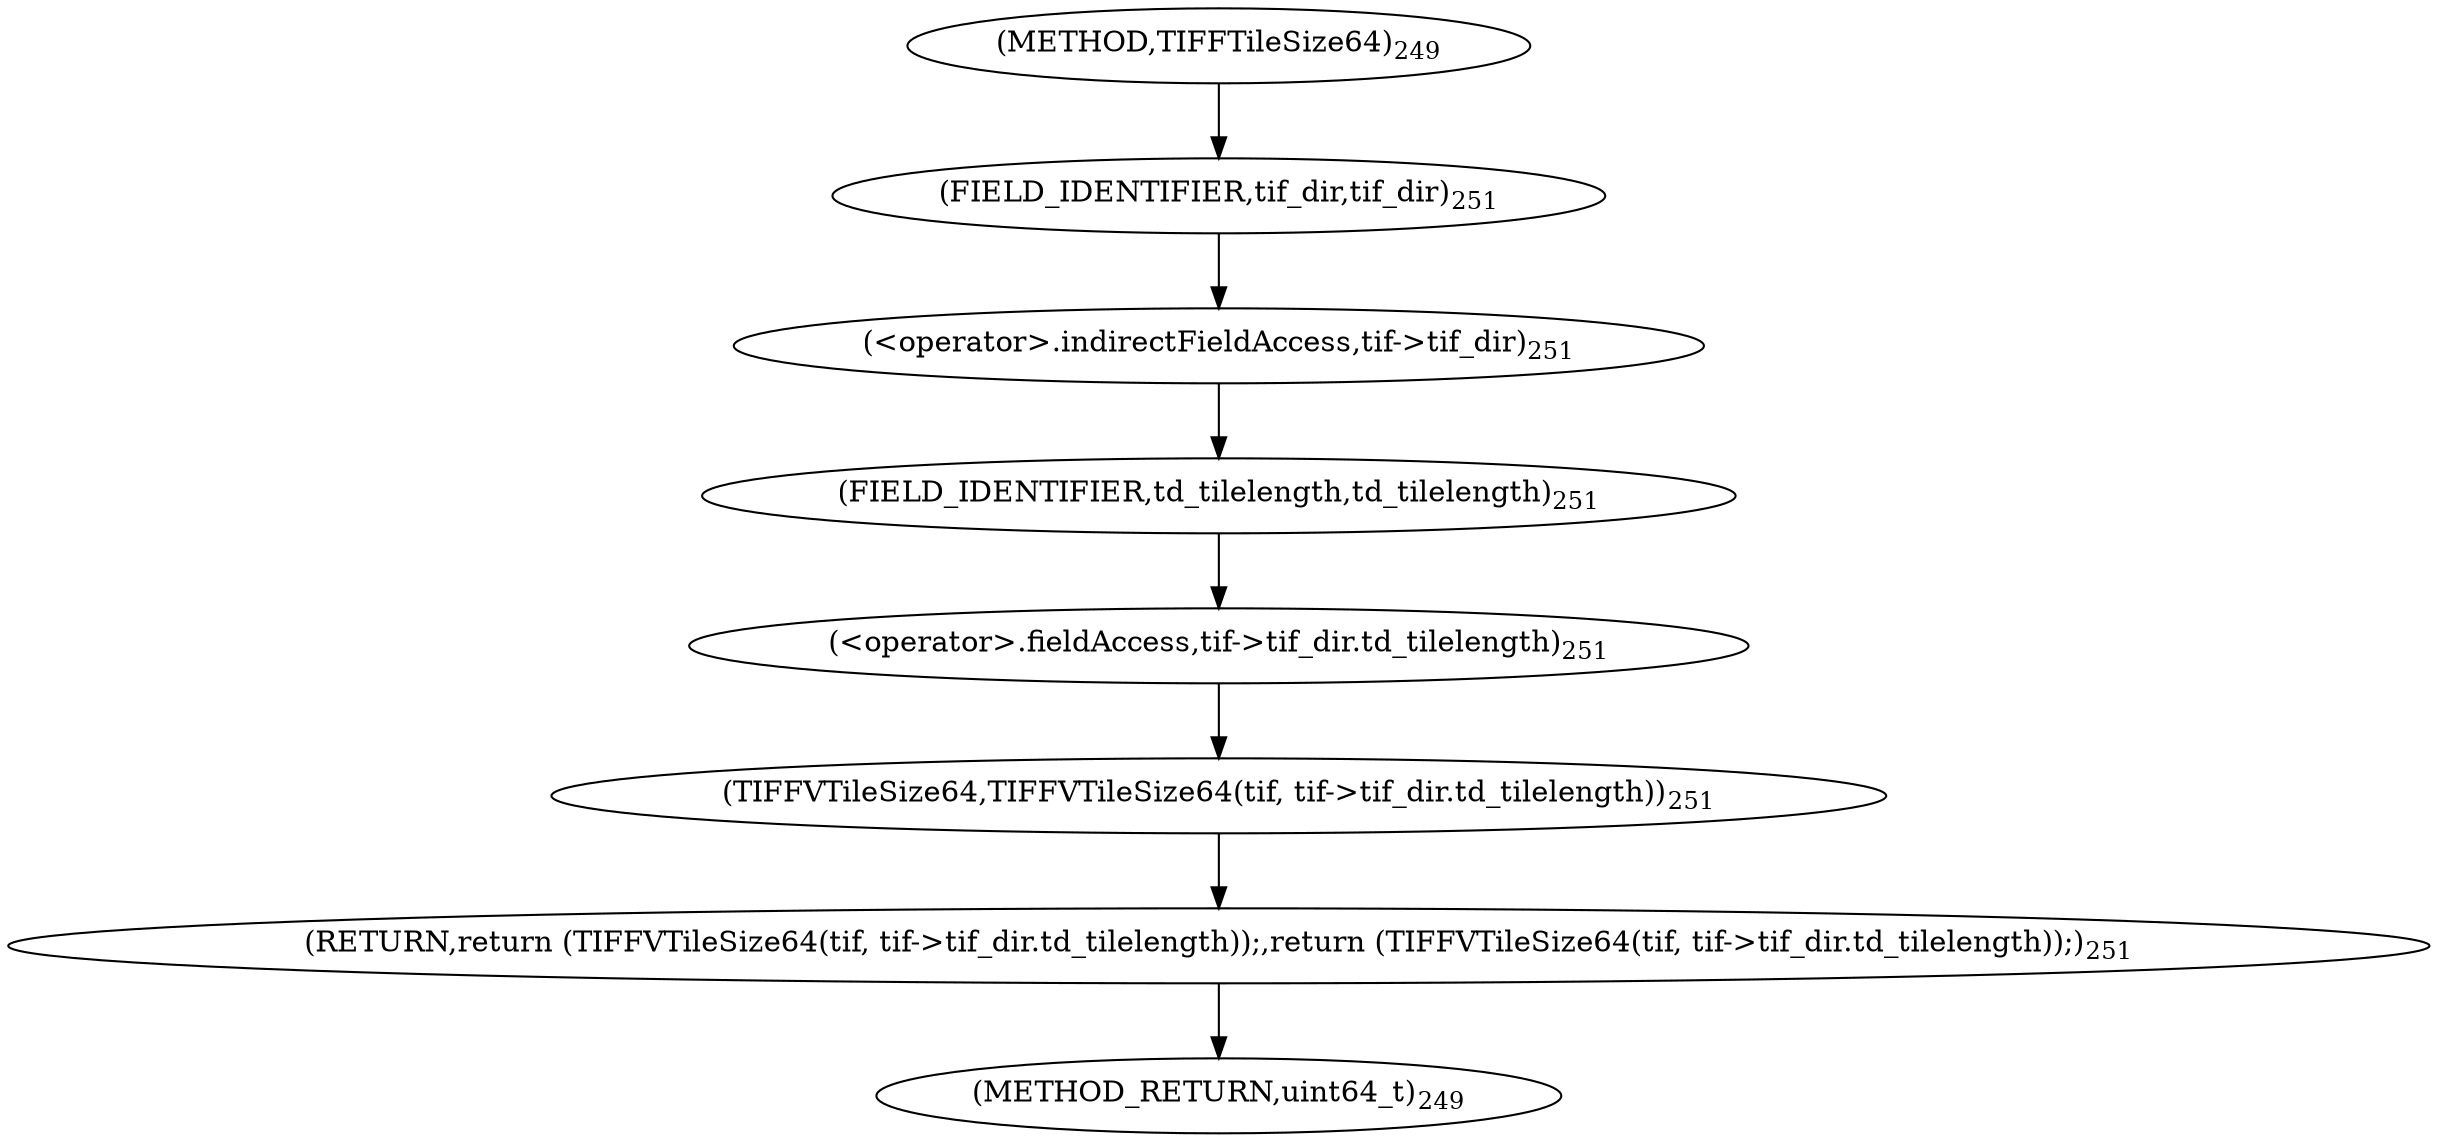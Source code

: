 digraph "TIFFTileSize64" {  
"29927" [label = <(RETURN,return (TIFFVTileSize64(tif, tif-&gt;tif_dir.td_tilelength));,return (TIFFVTileSize64(tif, tif-&gt;tif_dir.td_tilelength));)<SUB>251</SUB>> ]
"29928" [label = <(TIFFVTileSize64,TIFFVTileSize64(tif, tif-&gt;tif_dir.td_tilelength))<SUB>251</SUB>> ]
"29930" [label = <(&lt;operator&gt;.fieldAccess,tif-&gt;tif_dir.td_tilelength)<SUB>251</SUB>> ]
"29931" [label = <(&lt;operator&gt;.indirectFieldAccess,tif-&gt;tif_dir)<SUB>251</SUB>> ]
"29934" [label = <(FIELD_IDENTIFIER,td_tilelength,td_tilelength)<SUB>251</SUB>> ]
"29933" [label = <(FIELD_IDENTIFIER,tif_dir,tif_dir)<SUB>251</SUB>> ]
"29924" [label = <(METHOD,TIFFTileSize64)<SUB>249</SUB>> ]
"29935" [label = <(METHOD_RETURN,uint64_t)<SUB>249</SUB>> ]
  "29927" -> "29935" 
  "29928" -> "29927" 
  "29930" -> "29928" 
  "29931" -> "29934" 
  "29934" -> "29930" 
  "29933" -> "29931" 
  "29924" -> "29933" 
}
